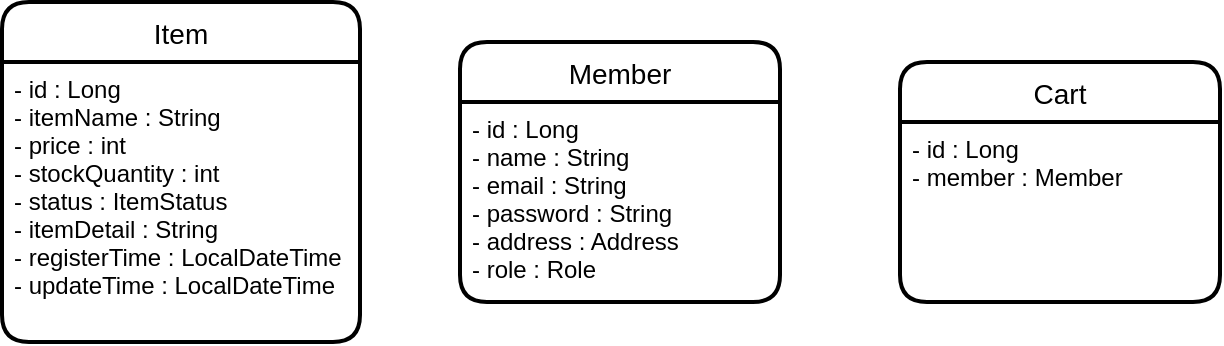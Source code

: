 <mxfile version="16.4.8" type="github">
  <diagram id="kHEh7FCxtHQ9_woBUVam" name="페이지-1">
    <mxGraphModel dx="1038" dy="579" grid="1" gridSize="10" guides="1" tooltips="1" connect="1" arrows="1" fold="1" page="1" pageScale="1" pageWidth="827" pageHeight="1169" math="0" shadow="0">
      <root>
        <mxCell id="0" />
        <mxCell id="1" parent="0" />
        <mxCell id="MIABXXXkFtGxlnCeQIk6-1" value="Item" style="swimlane;childLayout=stackLayout;horizontal=1;startSize=30;horizontalStack=0;rounded=1;fontSize=14;fontStyle=0;strokeWidth=2;resizeParent=0;resizeLast=1;shadow=0;dashed=0;align=center;" vertex="1" parent="1">
          <mxGeometry x="51" y="200" width="179" height="170" as="geometry" />
        </mxCell>
        <mxCell id="MIABXXXkFtGxlnCeQIk6-2" value="- id : Long&#xa;- itemName : String&#xa;- price : int&#xa;- stockQuantity : int&#xa;- status : ItemStatus&#xa;- itemDetail : String&#xa;- registerTime : LocalDateTime&#xa;- updateTime : LocalDateTime" style="align=left;strokeColor=none;fillColor=none;spacingLeft=4;fontSize=12;verticalAlign=top;resizable=0;rotatable=0;part=1;" vertex="1" parent="MIABXXXkFtGxlnCeQIk6-1">
          <mxGeometry y="30" width="179" height="140" as="geometry" />
        </mxCell>
        <mxCell id="MIABXXXkFtGxlnCeQIk6-3" value="Member" style="swimlane;childLayout=stackLayout;horizontal=1;startSize=30;horizontalStack=0;rounded=1;fontSize=14;fontStyle=0;strokeWidth=2;resizeParent=0;resizeLast=1;shadow=0;dashed=0;align=center;" vertex="1" parent="1">
          <mxGeometry x="280" y="220" width="160" height="130" as="geometry" />
        </mxCell>
        <mxCell id="MIABXXXkFtGxlnCeQIk6-4" value="- id : Long&#xa;- name : String&#xa;- email : String&#xa;- password : String&#xa;- address : Address&#xa;- role : Role" style="align=left;strokeColor=none;fillColor=none;spacingLeft=4;fontSize=12;verticalAlign=top;resizable=0;rotatable=0;part=1;" vertex="1" parent="MIABXXXkFtGxlnCeQIk6-3">
          <mxGeometry y="30" width="160" height="100" as="geometry" />
        </mxCell>
        <mxCell id="MIABXXXkFtGxlnCeQIk6-5" value="Cart" style="swimlane;childLayout=stackLayout;horizontal=1;startSize=30;horizontalStack=0;rounded=1;fontSize=14;fontStyle=0;strokeWidth=2;resizeParent=0;resizeLast=1;shadow=0;dashed=0;align=center;" vertex="1" parent="1">
          <mxGeometry x="500" y="230" width="160" height="120" as="geometry">
            <mxRectangle x="500" y="230" width="60" height="30" as="alternateBounds" />
          </mxGeometry>
        </mxCell>
        <mxCell id="MIABXXXkFtGxlnCeQIk6-6" value="- id : Long&#xa;- member : Member" style="align=left;strokeColor=none;fillColor=none;spacingLeft=4;fontSize=12;verticalAlign=top;resizable=0;rotatable=0;part=1;fontStyle=0" vertex="1" parent="MIABXXXkFtGxlnCeQIk6-5">
          <mxGeometry y="30" width="160" height="90" as="geometry" />
        </mxCell>
      </root>
    </mxGraphModel>
  </diagram>
</mxfile>

